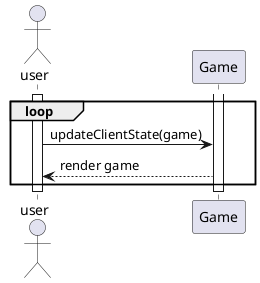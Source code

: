 @startuml
actor user

participant Game as G


activate user

'        user -> G: begin game
'        activate G
'        G --> user: game
                loop
                        user -> G: updateClientState(game)
                        G --> user: render game
                end
        activate G
                deactivate G
deactivate user
@enduml

